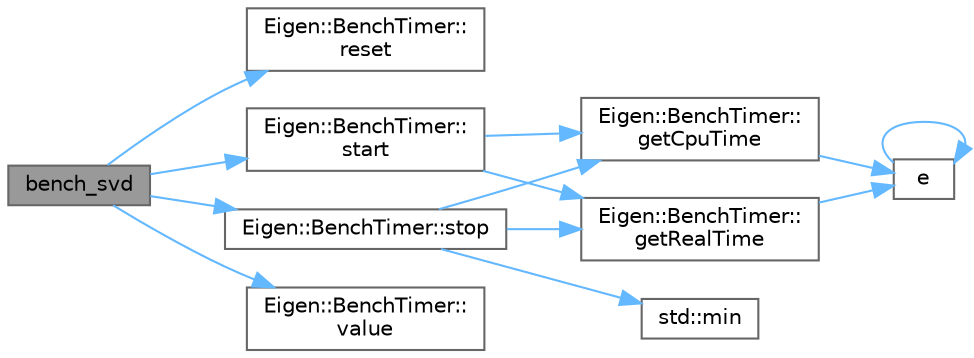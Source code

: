 digraph "bench_svd"
{
 // LATEX_PDF_SIZE
  bgcolor="transparent";
  edge [fontname=Helvetica,fontsize=10,labelfontname=Helvetica,labelfontsize=10];
  node [fontname=Helvetica,fontsize=10,shape=box,height=0.2,width=0.4];
  rankdir="LR";
  Node1 [id="Node000001",label="bench_svd",height=0.2,width=0.4,color="gray40", fillcolor="grey60", style="filled", fontcolor="black",tooltip=" "];
  Node1 -> Node2 [id="edge13_Node000001_Node000002",color="steelblue1",style="solid",tooltip=" "];
  Node2 [id="Node000002",label="Eigen::BenchTimer::\lreset",height=0.2,width=0.4,color="grey40", fillcolor="white", style="filled",URL="$class_eigen_1_1_bench_timer.html#a32a7276d10363d2d166234d7fb07182a",tooltip=" "];
  Node1 -> Node3 [id="edge14_Node000001_Node000003",color="steelblue1",style="solid",tooltip=" "];
  Node3 [id="Node000003",label="Eigen::BenchTimer::\lstart",height=0.2,width=0.4,color="grey40", fillcolor="white", style="filled",URL="$class_eigen_1_1_bench_timer.html#a6b01cc1c0408353022174b867ab29dc9",tooltip=" "];
  Node3 -> Node4 [id="edge15_Node000003_Node000004",color="steelblue1",style="solid",tooltip=" "];
  Node4 [id="Node000004",label="Eigen::BenchTimer::\lgetCpuTime",height=0.2,width=0.4,color="grey40", fillcolor="white", style="filled",URL="$class_eigen_1_1_bench_timer.html#a5e1faf3cf0c7958128fc4ad10377f51c",tooltip=" "];
  Node4 -> Node5 [id="edge16_Node000004_Node000005",color="steelblue1",style="solid",tooltip=" "];
  Node5 [id="Node000005",label="e",height=0.2,width=0.4,color="grey40", fillcolor="white", style="filled",URL="$_cwise__array__power__array_8cpp.html#a9cb86ff854760bf91a154f2724a9101d",tooltip=" "];
  Node5 -> Node5 [id="edge17_Node000005_Node000005",color="steelblue1",style="solid",tooltip=" "];
  Node3 -> Node6 [id="edge18_Node000003_Node000006",color="steelblue1",style="solid",tooltip=" "];
  Node6 [id="Node000006",label="Eigen::BenchTimer::\lgetRealTime",height=0.2,width=0.4,color="grey40", fillcolor="white", style="filled",URL="$class_eigen_1_1_bench_timer.html#af215200501091952ffa5e919fe31cfca",tooltip=" "];
  Node6 -> Node5 [id="edge19_Node000006_Node000005",color="steelblue1",style="solid",tooltip=" "];
  Node1 -> Node7 [id="edge20_Node000001_Node000007",color="steelblue1",style="solid",tooltip=" "];
  Node7 [id="Node000007",label="Eigen::BenchTimer::stop",height=0.2,width=0.4,color="grey40", fillcolor="white", style="filled",URL="$class_eigen_1_1_bench_timer.html#a367e14b2e9c1ab6d3f0ff7bcfcd5ee37",tooltip=" "];
  Node7 -> Node4 [id="edge21_Node000007_Node000004",color="steelblue1",style="solid",tooltip=" "];
  Node7 -> Node6 [id="edge22_Node000007_Node000006",color="steelblue1",style="solid",tooltip=" "];
  Node7 -> Node8 [id="edge23_Node000007_Node000008",color="steelblue1",style="solid",tooltip=" "];
  Node8 [id="Node000008",label="std::min",height=0.2,width=0.4,color="grey40", fillcolor="white", style="filled",URL="$namespacestd.html#ac7b9885417769949d76890454b6d072e",tooltip=" "];
  Node1 -> Node9 [id="edge24_Node000001_Node000009",color="steelblue1",style="solid",tooltip=" "];
  Node9 [id="Node000009",label="Eigen::BenchTimer::\lvalue",height=0.2,width=0.4,color="grey40", fillcolor="white", style="filled",URL="$class_eigen_1_1_bench_timer.html#a26760f963ed8b64c126159bfea57735e",tooltip=" "];
}
